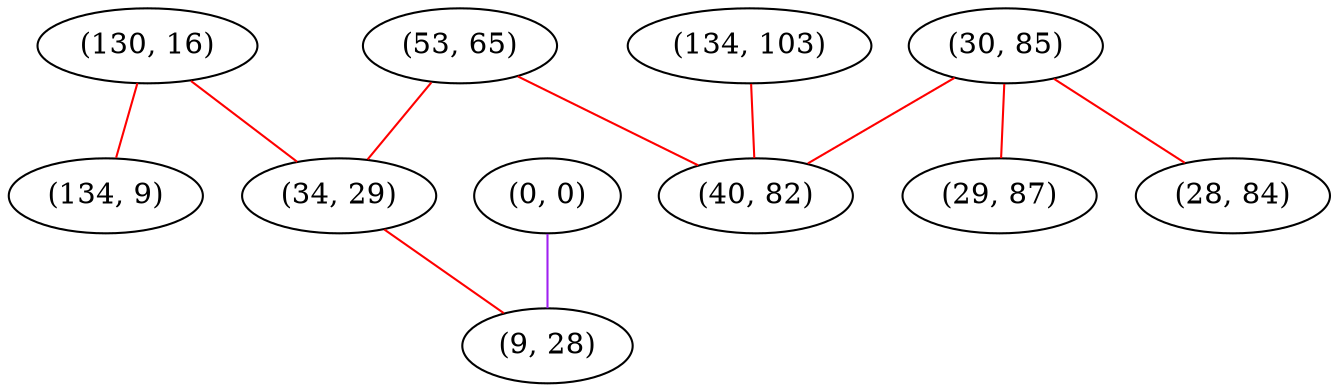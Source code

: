 graph "" {
"(130, 16)";
"(134, 9)";
"(0, 0)";
"(134, 103)";
"(30, 85)";
"(53, 65)";
"(34, 29)";
"(9, 28)";
"(29, 87)";
"(28, 84)";
"(40, 82)";
"(130, 16)" -- "(34, 29)"  [color=red, key=0, weight=1];
"(130, 16)" -- "(134, 9)"  [color=red, key=0, weight=1];
"(0, 0)" -- "(9, 28)"  [color=purple, key=0, weight=4];
"(134, 103)" -- "(40, 82)"  [color=red, key=0, weight=1];
"(30, 85)" -- "(29, 87)"  [color=red, key=0, weight=1];
"(30, 85)" -- "(28, 84)"  [color=red, key=0, weight=1];
"(30, 85)" -- "(40, 82)"  [color=red, key=0, weight=1];
"(53, 65)" -- "(34, 29)"  [color=red, key=0, weight=1];
"(53, 65)" -- "(40, 82)"  [color=red, key=0, weight=1];
"(34, 29)" -- "(9, 28)"  [color=red, key=0, weight=1];
}
